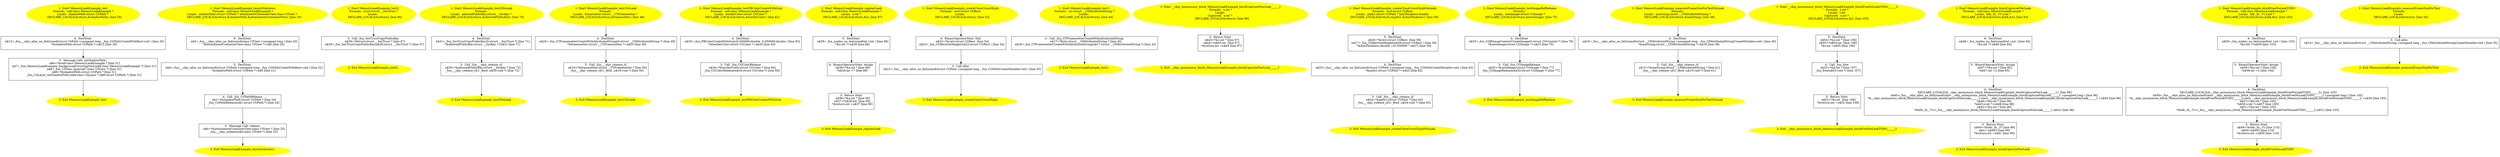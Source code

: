 /* @generated */
digraph iCFG {
"MemoryLeakExample_testinstance.a3ab62b668dc3bf532e12a4cacf53bb6_4" [label="4:  DeclStmt \n   n$13=_fun___objc_alloc_no_fail(sizeof(struct CGPath ):unsigned long ,_fun_CGPathCreateWithRect:void ) [line 30]\n  *&shadowPath:struct CGPath *=n$13 [line 29]\n " shape="box"]
	

	 "MemoryLeakExample_testinstance.a3ab62b668dc3bf532e12a4cacf53bb6_4" -> "MemoryLeakExample_testinstance.a3ab62b668dc3bf532e12a4cacf53bb6_3" ;
"MemoryLeakExample_testinstance.a3ab62b668dc3bf532e12a4cacf53bb6_3" [label="3:  Message Call: setShadowPath: \n   n$6=*&self:class MemoryLeakExample * [line 31]\n  n$7=_fun_MemoryLeakExample_backgroundCoveringView(n$6:class MemoryLeakExample *) [line 31]\n  n$8=_fun_UIView_layer(n$7:class UIView *) [line 31]\n  n$9=*&shadowPath:struct CGPath * [line 31]\n  _fun_CALayer_setShadowPath:(n$8:class CALayer *,n$9:struct CGPath *) [line 31]\n " shape="box"]
	

	 "MemoryLeakExample_testinstance.a3ab62b668dc3bf532e12a4cacf53bb6_3" -> "MemoryLeakExample_testinstance.a3ab62b668dc3bf532e12a4cacf53bb6_2" ;
"MemoryLeakExample_testinstance.a3ab62b668dc3bf532e12a4cacf53bb6_2" [label="2: Exit MemoryLeakExample_test \n  " color=yellow style=filled]
	

"MemoryLeakExample_testinstance.a3ab62b668dc3bf532e12a4cacf53bb6_1" [label="1: Start MemoryLeakExample_test\nFormals:  self:class MemoryLeakExample *\nLocals:  shadowPath:struct CGPath * \n   DECLARE_LOCALS(&return,&shadowPath); [line 28]\n " color=yellow style=filled]
	

	 "MemoryLeakExample_testinstance.a3ab62b668dc3bf532e12a4cacf53bb6_1" -> "MemoryLeakExample_testinstance.a3ab62b668dc3bf532e12a4cacf53bb6_4" ;
"MemoryLeakExample_layoutSubviewsinstance.85377f0341fbf7509915804a38247698_6" [label="6:  DeclStmt \n   n$5=_fun___objc_alloc_no_fail(sizeof(class UIView ):unsigned long ) [line 20]\n  *&attachmentContainerView:class UIView *=n$5 [line 20]\n " shape="box"]
	

	 "MemoryLeakExample_layoutSubviewsinstance.85377f0341fbf7509915804a38247698_6" -> "MemoryLeakExample_layoutSubviewsinstance.85377f0341fbf7509915804a38247698_5" ;
"MemoryLeakExample_layoutSubviewsinstance.85377f0341fbf7509915804a38247698_5" [label="5:  DeclStmt \n   n$4=_fun___objc_alloc_no_fail(sizeof(struct CGPath ):unsigned long ,_fun_CGPathCreateWithRect:void ) [line 22]\n  *&shadowPath:struct CGPath *=n$4 [line 21]\n " shape="box"]
	

	 "MemoryLeakExample_layoutSubviewsinstance.85377f0341fbf7509915804a38247698_5" -> "MemoryLeakExample_layoutSubviewsinstance.85377f0341fbf7509915804a38247698_4" ;
"MemoryLeakExample_layoutSubviewsinstance.85377f0341fbf7509915804a38247698_4" [label="4:  Call _fun_CGPathRelease \n   n$1=*&shadowPath:struct CGPath * [line 24]\n  _fun_CGPathRelease(n$1:struct CGPath *) [line 24]\n " shape="box"]
	

	 "MemoryLeakExample_layoutSubviewsinstance.85377f0341fbf7509915804a38247698_4" -> "MemoryLeakExample_layoutSubviewsinstance.85377f0341fbf7509915804a38247698_3" ;
"MemoryLeakExample_layoutSubviewsinstance.85377f0341fbf7509915804a38247698_3" [label="3:  Message Call: release \n   n$0=*&attachmentContainerView:class UIView * [line 25]\n  _fun___objc_release(n$0:class UIView *) [line 25]\n " shape="box"]
	

	 "MemoryLeakExample_layoutSubviewsinstance.85377f0341fbf7509915804a38247698_3" -> "MemoryLeakExample_layoutSubviewsinstance.85377f0341fbf7509915804a38247698_2" ;
"MemoryLeakExample_layoutSubviewsinstance.85377f0341fbf7509915804a38247698_2" [label="2: Exit MemoryLeakExample_layoutSubviews \n  " color=yellow style=filled]
	

"MemoryLeakExample_layoutSubviewsinstance.85377f0341fbf7509915804a38247698_1" [label="1: Start MemoryLeakExample_layoutSubviews\nFormals:  self:class MemoryLeakExample *\nLocals:  shadowPath:struct CGPath * attachmentContainerView:class UIView * \n   DECLARE_LOCALS(&return,&shadowPath,&attachmentContainerView); [line 19]\n " color=yellow style=filled]
	

	 "MemoryLeakExample_layoutSubviewsinstance.85377f0341fbf7509915804a38247698_1" -> "MemoryLeakExample_layoutSubviewsinstance.85377f0341fbf7509915804a38247698_6" ;
"MemoryLeakExample_test2:class.b0019fdb83e80d9d1c6397126df1e597_3" [label="3:  Call _fun_SecTrustCopyPublicKey \n   n$28=*&trust:struct __SecTrust * [line 67]\n  n$29=_fun_SecTrustCopyPublicKey(n$28:struct __SecTrust *) [line 67]\n " shape="box"]
	

	 "MemoryLeakExample_test2:class.b0019fdb83e80d9d1c6397126df1e597_3" -> "MemoryLeakExample_test2:class.b0019fdb83e80d9d1c6397126df1e597_2" ;
"MemoryLeakExample_test2:class.b0019fdb83e80d9d1c6397126df1e597_2" [label="2: Exit MemoryLeakExample_test2: \n  " color=yellow style=filled]
	

"MemoryLeakExample_test2:class.b0019fdb83e80d9d1c6397126df1e597_1" [label="1: Start MemoryLeakExample_test2:\nFormals:  trust:struct __SecTrust *\nLocals:  \n   DECLARE_LOCALS(&return); [line 66]\n " color=yellow style=filled]
	

	 "MemoryLeakExample_test2:class.b0019fdb83e80d9d1c6397126df1e597_1" -> "MemoryLeakExample_test2:class.b0019fdb83e80d9d1c6397126df1e597_3" ;
"MemoryLeakExample_test2NoLeakclass.0825e0fc91a93c8681acc2052c9cfcc5_4" [label="4:  DeclStmt \n   n$31=_fun_SecTrustCopyPublicKey(0:struct __SecTrust *) [line 71]\n  *&allowedPublicKey:struct __SecKey *=n$31 [line 71]\n " shape="box"]
	

	 "MemoryLeakExample_test2NoLeakclass.0825e0fc91a93c8681acc2052c9cfcc5_4" -> "MemoryLeakExample_test2NoLeakclass.0825e0fc91a93c8681acc2052c9cfcc5_3" ;
"MemoryLeakExample_test2NoLeakclass.0825e0fc91a93c8681acc2052c9cfcc5_3" [label="3:  Call _fun___objc_release_cf \n   n$30=*&allowedPublicKey:struct __SecKey * [line 72]\n  _fun___objc_release_cf(1:_Bool ,n$30:void *) [line 72]\n " shape="box"]
	

	 "MemoryLeakExample_test2NoLeakclass.0825e0fc91a93c8681acc2052c9cfcc5_3" -> "MemoryLeakExample_test2NoLeakclass.0825e0fc91a93c8681acc2052c9cfcc5_2" ;
"MemoryLeakExample_test2NoLeakclass.0825e0fc91a93c8681acc2052c9cfcc5_2" [label="2: Exit MemoryLeakExample_test2NoLeak \n  " color=yellow style=filled]
	

"MemoryLeakExample_test2NoLeakclass.0825e0fc91a93c8681acc2052c9cfcc5_1" [label="1: Start MemoryLeakExample_test2NoLeak\nFormals: \nLocals:  allowedPublicKey:struct __SecKey * \n   DECLARE_LOCALS(&return,&allowedPublicKey); [line 70]\n " color=yellow style=filled]
	

	 "MemoryLeakExample_test2NoLeakclass.0825e0fc91a93c8681acc2052c9cfcc5_1" -> "MemoryLeakExample_test2NoLeakclass.0825e0fc91a93c8681acc2052c9cfcc5_4" ;
"MemoryLeakExample_test1NoLeakclass.156ea33c9941263cbf098462a5107c3b_4" [label="4:  DeclStmt \n   n$20=_fun_CTFramesetterCreateWithAttributedString(0:struct __CFAttributedString *) [line 49]\n  *&framesetter:struct __CTFramesetter *=n$20 [line 49]\n " shape="box"]
	

	 "MemoryLeakExample_test1NoLeakclass.156ea33c9941263cbf098462a5107c3b_4" -> "MemoryLeakExample_test1NoLeakclass.156ea33c9941263cbf098462a5107c3b_3" ;
"MemoryLeakExample_test1NoLeakclass.156ea33c9941263cbf098462a5107c3b_3" [label="3:  Call _fun___objc_release_cf \n   n$19=*&framesetter:struct __CTFramesetter * [line 50]\n  _fun___objc_release_cf(1:_Bool ,n$19:void *) [line 50]\n " shape="box"]
	

	 "MemoryLeakExample_test1NoLeakclass.156ea33c9941263cbf098462a5107c3b_3" -> "MemoryLeakExample_test1NoLeakclass.156ea33c9941263cbf098462a5107c3b_2" ;
"MemoryLeakExample_test1NoLeakclass.156ea33c9941263cbf098462a5107c3b_2" [label="2: Exit MemoryLeakExample_test1NoLeak \n  " color=yellow style=filled]
	

"MemoryLeakExample_test1NoLeakclass.156ea33c9941263cbf098462a5107c3b_1" [label="1: Start MemoryLeakExample_test1NoLeak\nFormals: \nLocals:  framesetter:struct __CTFramesetter * \n   DECLARE_LOCALS(&return,&framesetter); [line 48]\n " color=yellow style=filled]
	

	 "MemoryLeakExample_test1NoLeakclass.156ea33c9941263cbf098462a5107c3b_1" -> "MemoryLeakExample_test1NoLeakclass.156ea33c9941263cbf098462a5107c3b_4" ;
"MemoryLeakExample_testFBColorCreateWithGrayinstance.083cd934a0878e898d518d12db0f2446_4" [label="4:  DeclStmt \n   n$35=_fun_FBColorCreateWithGray(0.000000:double ,0.300000:double ) [line 83]\n  *&borderColor:struct CGColor *=n$35 [line 83]\n " shape="box"]
	

	 "MemoryLeakExample_testFBColorCreateWithGrayinstance.083cd934a0878e898d518d12db0f2446_4" -> "MemoryLeakExample_testFBColorCreateWithGrayinstance.083cd934a0878e898d518d12db0f2446_3" ;
"MemoryLeakExample_testFBColorCreateWithGrayinstance.083cd934a0878e898d518d12db0f2446_3" [label="3:  Call _fun_CGColorRelease \n   n$34=*&borderColor:struct CGColor * [line 84]\n  _fun_CGColorRelease(n$34:struct CGColor *) [line 84]\n " shape="box"]
	

	 "MemoryLeakExample_testFBColorCreateWithGrayinstance.083cd934a0878e898d518d12db0f2446_3" -> "MemoryLeakExample_testFBColorCreateWithGrayinstance.083cd934a0878e898d518d12db0f2446_2" ;
"MemoryLeakExample_testFBColorCreateWithGrayinstance.083cd934a0878e898d518d12db0f2446_2" [label="2: Exit MemoryLeakExample_testFBColorCreateWithGray \n  " color=yellow style=filled]
	

"MemoryLeakExample_testFBColorCreateWithGrayinstance.083cd934a0878e898d518d12db0f2446_1" [label="1: Start MemoryLeakExample_testFBColorCreateWithGray\nFormals:  self:class MemoryLeakExample *\nLocals:  borderColor:struct CGColor * \n   DECLARE_LOCALS(&return,&borderColor); [line 82]\n " color=yellow style=filled]
	

	 "MemoryLeakExample_testFBColorCreateWithGrayinstance.083cd934a0878e898d518d12db0f2446_1" -> "MemoryLeakExample_testFBColorCreateWithGrayinstance.083cd934a0878e898d518d12db0f2446_4" ;
"MemoryLeakExample_regularLeakinstance.e323082cb5daa556c97cceddf16be577_5" [label="5:  DeclStmt \n   n$39=_fun_malloc_no_fail(sizeof(int ):int ) [line 88]\n  *&x:int *=n$39 [line 88]\n " shape="box"]
	

	 "MemoryLeakExample_regularLeakinstance.e323082cb5daa556c97cceddf16be577_5" -> "MemoryLeakExample_regularLeakinstance.e323082cb5daa556c97cceddf16be577_4" ;
"MemoryLeakExample_regularLeakinstance.e323082cb5daa556c97cceddf16be577_4" [label="4:  BinaryOperatorStmt: Assign \n   n$38=*&x:int * [line 89]\n  *n$38:int =7 [line 89]\n " shape="box"]
	

	 "MemoryLeakExample_regularLeakinstance.e323082cb5daa556c97cceddf16be577_4" -> "MemoryLeakExample_regularLeakinstance.e323082cb5daa556c97cceddf16be577_3" ;
"MemoryLeakExample_regularLeakinstance.e323082cb5daa556c97cceddf16be577_3" [label="3:  Return Stmt \n   n$36=*&x:int * [line 90]\n  n$37=*n$36:int  [line 90]\n  *&return:int =n$37 [line 90]\n " shape="box"]
	

	 "MemoryLeakExample_regularLeakinstance.e323082cb5daa556c97cceddf16be577_3" -> "MemoryLeakExample_regularLeakinstance.e323082cb5daa556c97cceddf16be577_2" ;
"MemoryLeakExample_regularLeakinstance.e323082cb5daa556c97cceddf16be577_2" [label="2: Exit MemoryLeakExample_regularLeak \n  " color=yellow style=filled]
	

"MemoryLeakExample_regularLeakinstance.e323082cb5daa556c97cceddf16be577_1" [label="1: Start MemoryLeakExample_regularLeak\nFormals:  self:class MemoryLeakExample *\nLocals:  x:int * \n   DECLARE_LOCALS(&return,&x); [line 87]\n " color=yellow style=filled]
	

	 "MemoryLeakExample_regularLeakinstance.e323082cb5daa556c97cceddf16be577_1" -> "MemoryLeakExample_regularLeakinstance.e323082cb5daa556c97cceddf16be577_5" ;
"MemoryLeakExample_createCloseCrossGlyph:class.7b7587a0c9fe7d9e78c80dea9e9e6e61_4" [label="4:  BinaryOperatorStmt: Mul \n   n$22=*&rect:struct CGRect  [line 54]\n  n$23=_fun_CGRectGetHeight(n$22:struct CGRect ) [line 54]\n " shape="box"]
	

	 "MemoryLeakExample_createCloseCrossGlyph:class.7b7587a0c9fe7d9e78c80dea9e9e6e61_4" -> "MemoryLeakExample_createCloseCrossGlyph:class.7b7587a0c9fe7d9e78c80dea9e9e6e61_3" ;
"MemoryLeakExample_createCloseCrossGlyph:class.7b7587a0c9fe7d9e78c80dea9e9e6e61_3" [label="3:  Call alloc \n   n$21=_fun___objc_alloc_no_fail(sizeof(struct CGPath ):unsigned long ,_fun_CGPathCreateMutable:void ) [line 55]\n " shape="box"]
	

	 "MemoryLeakExample_createCloseCrossGlyph:class.7b7587a0c9fe7d9e78c80dea9e9e6e61_3" -> "MemoryLeakExample_createCloseCrossGlyph:class.7b7587a0c9fe7d9e78c80dea9e9e6e61_2" ;
"MemoryLeakExample_createCloseCrossGlyph:class.7b7587a0c9fe7d9e78c80dea9e9e6e61_2" [label="2: Exit MemoryLeakExample_createCloseCrossGlyph: \n  " color=yellow style=filled]
	

"MemoryLeakExample_createCloseCrossGlyph:class.7b7587a0c9fe7d9e78c80dea9e9e6e61_1" [label="1: Start MemoryLeakExample_createCloseCrossGlyph:\nFormals:  rect:struct CGRect \nLocals:  \n   DECLARE_LOCALS(&return); [line 53]\n " color=yellow style=filled]
	

	 "MemoryLeakExample_createCloseCrossGlyph:class.7b7587a0c9fe7d9e78c80dea9e9e6e61_1" -> "MemoryLeakExample_createCloseCrossGlyph:class.7b7587a0c9fe7d9e78c80dea9e9e6e61_4" ;
"MemoryLeakExample_test1:class.feaf696419b86c08f5f3d02b4e536628_3" [label="3:  Call _fun_CTFramesetterCreateWithAttributedString \n   n$17=*&str:struct __CFAttributedString * [line 45]\n  n$18=_fun_CTFramesetterCreateWithAttributedString(n$17:struct __CFAttributedString *) [line 45]\n " shape="box"]
	

	 "MemoryLeakExample_test1:class.feaf696419b86c08f5f3d02b4e536628_3" -> "MemoryLeakExample_test1:class.feaf696419b86c08f5f3d02b4e536628_2" ;
"MemoryLeakExample_test1:class.feaf696419b86c08f5f3d02b4e536628_2" [label="2: Exit MemoryLeakExample_test1: \n  " color=yellow style=filled]
	

"MemoryLeakExample_test1:class.feaf696419b86c08f5f3d02b4e536628_1" [label="1: Start MemoryLeakExample_test1:\nFormals:  str:struct __CFAttributedString *\nLocals:  \n   DECLARE_LOCALS(&return); [line 44]\n " color=yellow style=filled]
	

	 "MemoryLeakExample_test1:class.feaf696419b86c08f5f3d02b4e536628_1" -> "MemoryLeakExample_test1:class.feaf696419b86c08f5f3d02b4e536628_3" ;
"__objc_anonymous_block_MemoryLeakExample_blockCapturedVarLeak______1.568a53eb7ba532f460d3cabf046ca2b1_3" [label="3:  Return Stmt \n   n$43=*&x:int * [line 97]\n  n$44=*n$43:int  [line 97]\n  *&return:int =n$44 [line 97]\n " shape="box"]
	

	 "__objc_anonymous_block_MemoryLeakExample_blockCapturedVarLeak______1.568a53eb7ba532f460d3cabf046ca2b1_3" -> "__objc_anonymous_block_MemoryLeakExample_blockCapturedVarLeak______1.568a53eb7ba532f460d3cabf046ca2b1_2" ;
"__objc_anonymous_block_MemoryLeakExample_blockCapturedVarLeak______1.568a53eb7ba532f460d3cabf046ca2b1_2" [label="2: Exit __objc_anonymous_block_MemoryLeakExample_blockCapturedVarLeak______1 \n  " color=yellow style=filled]
	

"__objc_anonymous_block_MemoryLeakExample_blockCapturedVarLeak______1.568a53eb7ba532f460d3cabf046ca2b1_1" [label="1: Start __objc_anonymous_block_MemoryLeakExample_blockCapturedVarLeak______1\nFormals:  x:int *\nLocals: \nCaptured:  x:int * \n   DECLARE_LOCALS(&return); [line 96]\n " color=yellow style=filled]
	

	 "__objc_anonymous_block_MemoryLeakExample_blockCapturedVarLeak______1.568a53eb7ba532f460d3cabf046ca2b1_1" -> "__objc_anonymous_block_MemoryLeakExample_blockCapturedVarLeak______1.568a53eb7ba532f460d3cabf046ca2b1_3" ;
"MemoryLeakExample_createCloseCrossGlyphNoLeak:class.83c3f3f34f1179aa94ad838216fee9da_5" [label="5:  DeclStmt \n   n$26=*&rect:struct CGRect  [line 59]\n  n$27=_fun_CGRectGetHeight(n$26:struct CGRect ) [line 59]\n  *&lineThickness:double =(0.200000 * n$27) [line 59]\n " shape="box"]
	

	 "MemoryLeakExample_createCloseCrossGlyphNoLeak:class.83c3f3f34f1179aa94ad838216fee9da_5" -> "MemoryLeakExample_createCloseCrossGlyphNoLeak:class.83c3f3f34f1179aa94ad838216fee9da_4" ;
"MemoryLeakExample_createCloseCrossGlyphNoLeak:class.83c3f3f34f1179aa94ad838216fee9da_4" [label="4:  DeclStmt \n   n$25=_fun___objc_alloc_no_fail(sizeof(struct CGPath ):unsigned long ,_fun_CGPathCreateMutable:void ) [line 62]\n  *&path1:struct CGPath *=n$25 [line 62]\n " shape="box"]
	

	 "MemoryLeakExample_createCloseCrossGlyphNoLeak:class.83c3f3f34f1179aa94ad838216fee9da_4" -> "MemoryLeakExample_createCloseCrossGlyphNoLeak:class.83c3f3f34f1179aa94ad838216fee9da_3" ;
"MemoryLeakExample_createCloseCrossGlyphNoLeak:class.83c3f3f34f1179aa94ad838216fee9da_3" [label="3:  Call _fun___objc_release_cf \n   n$24=*&path1:struct CGPath * [line 63]\n  _fun___objc_release_cf(1:_Bool ,n$24:void *) [line 63]\n " shape="box"]
	

	 "MemoryLeakExample_createCloseCrossGlyphNoLeak:class.83c3f3f34f1179aa94ad838216fee9da_3" -> "MemoryLeakExample_createCloseCrossGlyphNoLeak:class.83c3f3f34f1179aa94ad838216fee9da_2" ;
"MemoryLeakExample_createCloseCrossGlyphNoLeak:class.83c3f3f34f1179aa94ad838216fee9da_2" [label="2: Exit MemoryLeakExample_createCloseCrossGlyphNoLeak: \n  " color=yellow style=filled]
	

"MemoryLeakExample_createCloseCrossGlyphNoLeak:class.83c3f3f34f1179aa94ad838216fee9da_1" [label="1: Start MemoryLeakExample_createCloseCrossGlyphNoLeak:\nFormals:  rect:struct CGRect \nLocals:  path1:struct CGPath * lineThickness:double  \n   DECLARE_LOCALS(&return,&path1,&lineThickness); [line 58]\n " color=yellow style=filled]
	

	 "MemoryLeakExample_createCloseCrossGlyphNoLeak:class.83c3f3f34f1179aa94ad838216fee9da_1" -> "MemoryLeakExample_createCloseCrossGlyphNoLeak:class.83c3f3f34f1179aa94ad838216fee9da_5" ;
"MemoryLeakExample_testImageRefReleaseclass.80dd86920d71314262f50659c4077205_4" [label="4:  DeclStmt \n   n$33=_fun_CGBitmapContextCreateImage(0:struct CGContext *) [line 76]\n  *&newImage:struct CGImage *=n$33 [line 76]\n " shape="box"]
	

	 "MemoryLeakExample_testImageRefReleaseclass.80dd86920d71314262f50659c4077205_4" -> "MemoryLeakExample_testImageRefReleaseclass.80dd86920d71314262f50659c4077205_3" ;
"MemoryLeakExample_testImageRefReleaseclass.80dd86920d71314262f50659c4077205_3" [label="3:  Call _fun_CGImageRelease \n   n$32=*&newImage:struct CGImage * [line 77]\n  _fun_CGImageRelease(n$32:struct CGImage *) [line 77]\n " shape="box"]
	

	 "MemoryLeakExample_testImageRefReleaseclass.80dd86920d71314262f50659c4077205_3" -> "MemoryLeakExample_testImageRefReleaseclass.80dd86920d71314262f50659c4077205_2" ;
"MemoryLeakExample_testImageRefReleaseclass.80dd86920d71314262f50659c4077205_2" [label="2: Exit MemoryLeakExample_testImageRefRelease \n  " color=yellow style=filled]
	

"MemoryLeakExample_testImageRefReleaseclass.80dd86920d71314262f50659c4077205_1" [label="1: Start MemoryLeakExample_testImageRefRelease\nFormals: \nLocals:  newImage:struct CGImage * \n   DECLARE_LOCALS(&return,&newImage); [line 75]\n " color=yellow style=filled]
	

	 "MemoryLeakExample_testImageRefReleaseclass.80dd86920d71314262f50659c4077205_1" -> "MemoryLeakExample_testImageRefReleaseclass.80dd86920d71314262f50659c4077205_4" ;
"MemoryLeakExample_measureFrameSizeForTextNoLeakclass.eac96ff95936dc577f095f3b1b07937e_4" [label="4:  DeclStmt \n   n$16=_fun___objc_alloc_no_fail(sizeof(struct __CFAttributedString ):unsigned long ,_fun_CFAttributedStringCreateMutable:void ) [line 40]\n  *&maString:struct __CFAttributedString *=n$16 [line 39]\n " shape="box"]
	

	 "MemoryLeakExample_measureFrameSizeForTextNoLeakclass.eac96ff95936dc577f095f3b1b07937e_4" -> "MemoryLeakExample_measureFrameSizeForTextNoLeakclass.eac96ff95936dc577f095f3b1b07937e_3" ;
"MemoryLeakExample_measureFrameSizeForTextNoLeakclass.eac96ff95936dc577f095f3b1b07937e_3" [label="3:  Call _fun___objc_release_cf \n   n$15=*&maString:struct __CFAttributedString * [line 41]\n  _fun___objc_release_cf(1:_Bool ,n$15:void *) [line 41]\n " shape="box"]
	

	 "MemoryLeakExample_measureFrameSizeForTextNoLeakclass.eac96ff95936dc577f095f3b1b07937e_3" -> "MemoryLeakExample_measureFrameSizeForTextNoLeakclass.eac96ff95936dc577f095f3b1b07937e_2" ;
"MemoryLeakExample_measureFrameSizeForTextNoLeakclass.eac96ff95936dc577f095f3b1b07937e_2" [label="2: Exit MemoryLeakExample_measureFrameSizeForTextNoLeak \n  " color=yellow style=filled]
	

"MemoryLeakExample_measureFrameSizeForTextNoLeakclass.eac96ff95936dc577f095f3b1b07937e_1" [label="1: Start MemoryLeakExample_measureFrameSizeForTextNoLeak\nFormals: \nLocals:  maString:struct __CFAttributedString * \n   DECLARE_LOCALS(&return,&maString); [line 38]\n " color=yellow style=filled]
	

	 "MemoryLeakExample_measureFrameSizeForTextNoLeakclass.eac96ff95936dc577f095f3b1b07937e_1" -> "MemoryLeakExample_measureFrameSizeForTextNoLeakclass.eac96ff95936dc577f095f3b1b07937e_4" ;
"__objc_anonymous_block_MemoryLeakExample_blockFreeNoLeakTODO______2.bd7ef2b4ce24013b799557ec57c8b268_5" [label="5:  DeclStmt \n   n$54=*&x:int * [line 106]\n  n$55=*n$54:int  [line 106]\n  *&i:int =n$55 [line 106]\n " shape="box"]
	

	 "__objc_anonymous_block_MemoryLeakExample_blockFreeNoLeakTODO______2.bd7ef2b4ce24013b799557ec57c8b268_5" -> "__objc_anonymous_block_MemoryLeakExample_blockFreeNoLeakTODO______2.bd7ef2b4ce24013b799557ec57c8b268_4" ;
"__objc_anonymous_block_MemoryLeakExample_blockFreeNoLeakTODO______2.bd7ef2b4ce24013b799557ec57c8b268_4" [label="4:  Call _fun_free \n   n$53=*&x:int * [line 107]\n  _fun_free(n$53:void *) [line 107]\n " shape="box"]
	

	 "__objc_anonymous_block_MemoryLeakExample_blockFreeNoLeakTODO______2.bd7ef2b4ce24013b799557ec57c8b268_4" -> "__objc_anonymous_block_MemoryLeakExample_blockFreeNoLeakTODO______2.bd7ef2b4ce24013b799557ec57c8b268_3" ;
"__objc_anonymous_block_MemoryLeakExample_blockFreeNoLeakTODO______2.bd7ef2b4ce24013b799557ec57c8b268_3" [label="3:  Return Stmt \n   n$52=*&i:int  [line 108]\n  *&return:int =n$52 [line 108]\n " shape="box"]
	

	 "__objc_anonymous_block_MemoryLeakExample_blockFreeNoLeakTODO______2.bd7ef2b4ce24013b799557ec57c8b268_3" -> "__objc_anonymous_block_MemoryLeakExample_blockFreeNoLeakTODO______2.bd7ef2b4ce24013b799557ec57c8b268_2" ;
"__objc_anonymous_block_MemoryLeakExample_blockFreeNoLeakTODO______2.bd7ef2b4ce24013b799557ec57c8b268_2" [label="2: Exit __objc_anonymous_block_MemoryLeakExample_blockFreeNoLeakTODO______2 \n  " color=yellow style=filled]
	

"__objc_anonymous_block_MemoryLeakExample_blockFreeNoLeakTODO______2.bd7ef2b4ce24013b799557ec57c8b268_1" [label="1: Start __objc_anonymous_block_MemoryLeakExample_blockFreeNoLeakTODO______2\nFormals:  x:int *\nLocals:  i:int \nCaptured:  x:int * \n   DECLARE_LOCALS(&return,&i); [line 105]\n " color=yellow style=filled]
	

	 "__objc_anonymous_block_MemoryLeakExample_blockFreeNoLeakTODO______2.bd7ef2b4ce24013b799557ec57c8b268_1" -> "__objc_anonymous_block_MemoryLeakExample_blockFreeNoLeakTODO______2.bd7ef2b4ce24013b799557ec57c8b268_5" ;
"MemoryLeakExample_blockCapturedVarLeakinstance.5b1c5f02ed167173eac019ceffa7b844_6" [label="6:  DeclStmt \n   n$48=_fun_malloc_no_fail(sizeof(int ):int ) [line 94]\n  *&x:int *=n$48 [line 94]\n " shape="box"]
	

	 "MemoryLeakExample_blockCapturedVarLeakinstance.5b1c5f02ed167173eac019ceffa7b844_6" -> "MemoryLeakExample_blockCapturedVarLeakinstance.5b1c5f02ed167173eac019ceffa7b844_5" ;
"MemoryLeakExample_blockCapturedVarLeakinstance.5b1c5f02ed167173eac019ceffa7b844_5" [label="5:  BinaryOperatorStmt: Assign \n   n$47=*&x:int * [line 95]\n  *n$47:int =2 [line 95]\n " shape="box"]
	

	 "MemoryLeakExample_blockCapturedVarLeakinstance.5b1c5f02ed167173eac019ceffa7b844_5" -> "MemoryLeakExample_blockCapturedVarLeakinstance.5b1c5f02ed167173eac019ceffa7b844_4" ;
"MemoryLeakExample_blockCapturedVarLeakinstance.5b1c5f02ed167173eac019ceffa7b844_4" [label="4:  DeclStmt \n   DECLARE_LOCALS(&__objc_anonymous_block_MemoryLeakExample_blockCapturedVarLeak______1); [line 96]\n  n$45=_fun___objc_alloc_no_fail(sizeof(class __objc_anonymous_block_MemoryLeakExample_blockCapturedVarLeak______1 ):unsigned long ) [line 96]\n  *&__objc_anonymous_block_MemoryLeakExample_blockCapturedVarLeak______1:class __objc_anonymous_block_MemoryLeakExample_blockCapturedVarLeak______1 =n$45 [line 96]\n  n$46=*&x:int * [line 96]\n  *n$45.x:int *=n$46 [line 96]\n  n$42=*&x:int * [line 96]\n  *&blk:_fn_ (*)=(_fun___objc_anonymous_block_MemoryLeakExample_blockCapturedVarLeak______1,n$42) [line 96]\n " shape="box"]
	

	 "MemoryLeakExample_blockCapturedVarLeakinstance.5b1c5f02ed167173eac019ceffa7b844_4" -> "MemoryLeakExample_blockCapturedVarLeakinstance.5b1c5f02ed167173eac019ceffa7b844_3" ;
"MemoryLeakExample_blockCapturedVarLeakinstance.5b1c5f02ed167173eac019ceffa7b844_3" [label="3:  Return Stmt \n   n$40=*&blk:_fn_ (*) [line 99]\n  n$41=n$40() [line 99]\n  *&return:int =n$41 [line 99]\n " shape="box"]
	

	 "MemoryLeakExample_blockCapturedVarLeakinstance.5b1c5f02ed167173eac019ceffa7b844_3" -> "MemoryLeakExample_blockCapturedVarLeakinstance.5b1c5f02ed167173eac019ceffa7b844_2" ;
"MemoryLeakExample_blockCapturedVarLeakinstance.5b1c5f02ed167173eac019ceffa7b844_2" [label="2: Exit MemoryLeakExample_blockCapturedVarLeak \n  " color=yellow style=filled]
	

"MemoryLeakExample_blockCapturedVarLeakinstance.5b1c5f02ed167173eac019ceffa7b844_1" [label="1: Start MemoryLeakExample_blockCapturedVarLeak\nFormals:  self:class MemoryLeakExample *\nLocals:  blk:_fn_ (*) x:int * \n   DECLARE_LOCALS(&return,&blk,&x); [line 93]\n " color=yellow style=filled]
	

	 "MemoryLeakExample_blockCapturedVarLeakinstance.5b1c5f02ed167173eac019ceffa7b844_1" -> "MemoryLeakExample_blockCapturedVarLeakinstance.5b1c5f02ed167173eac019ceffa7b844_6" ;
"MemoryLeakExample_blockFreeNoLeakTODOinstance.1252364d1e95a327d179808dad814ede_6" [label="6:  DeclStmt \n   n$59=_fun_malloc_no_fail(sizeof(int ):int ) [line 103]\n  *&x:int *=n$59 [line 103]\n " shape="box"]
	

	 "MemoryLeakExample_blockFreeNoLeakTODOinstance.1252364d1e95a327d179808dad814ede_6" -> "MemoryLeakExample_blockFreeNoLeakTODOinstance.1252364d1e95a327d179808dad814ede_5" ;
"MemoryLeakExample_blockFreeNoLeakTODOinstance.1252364d1e95a327d179808dad814ede_5" [label="5:  BinaryOperatorStmt: Assign \n   n$58=*&x:int * [line 104]\n  *n$58:int =2 [line 104]\n " shape="box"]
	

	 "MemoryLeakExample_blockFreeNoLeakTODOinstance.1252364d1e95a327d179808dad814ede_5" -> "MemoryLeakExample_blockFreeNoLeakTODOinstance.1252364d1e95a327d179808dad814ede_4" ;
"MemoryLeakExample_blockFreeNoLeakTODOinstance.1252364d1e95a327d179808dad814ede_4" [label="4:  DeclStmt \n   DECLARE_LOCALS(&__objc_anonymous_block_MemoryLeakExample_blockFreeNoLeakTODO______2); [line 105]\n  n$56=_fun___objc_alloc_no_fail(sizeof(class __objc_anonymous_block_MemoryLeakExample_blockFreeNoLeakTODO______2 ):unsigned long ) [line 105]\n  *&__objc_anonymous_block_MemoryLeakExample_blockFreeNoLeakTODO______2:class __objc_anonymous_block_MemoryLeakExample_blockFreeNoLeakTODO______2 =n$56 [line 105]\n  n$57=*&x:int * [line 105]\n  *n$56.x:int *=n$57 [line 105]\n  n$51=*&x:int * [line 105]\n  *&blk:_fn_ (*)=(_fun___objc_anonymous_block_MemoryLeakExample_blockFreeNoLeakTODO______2,n$51) [line 105]\n " shape="box"]
	

	 "MemoryLeakExample_blockFreeNoLeakTODOinstance.1252364d1e95a327d179808dad814ede_4" -> "MemoryLeakExample_blockFreeNoLeakTODOinstance.1252364d1e95a327d179808dad814ede_3" ;
"MemoryLeakExample_blockFreeNoLeakTODOinstance.1252364d1e95a327d179808dad814ede_3" [label="3:  Return Stmt \n   n$49=*&blk:_fn_ (*) [line 110]\n  n$50=n$49() [line 110]\n  *&return:int =n$50 [line 110]\n " shape="box"]
	

	 "MemoryLeakExample_blockFreeNoLeakTODOinstance.1252364d1e95a327d179808dad814ede_3" -> "MemoryLeakExample_blockFreeNoLeakTODOinstance.1252364d1e95a327d179808dad814ede_2" ;
"MemoryLeakExample_blockFreeNoLeakTODOinstance.1252364d1e95a327d179808dad814ede_2" [label="2: Exit MemoryLeakExample_blockFreeNoLeakTODO \n  " color=yellow style=filled]
	

"MemoryLeakExample_blockFreeNoLeakTODOinstance.1252364d1e95a327d179808dad814ede_1" [label="1: Start MemoryLeakExample_blockFreeNoLeakTODO\nFormals:  self:class MemoryLeakExample *\nLocals:  blk:_fn_ (*) x:int * \n   DECLARE_LOCALS(&return,&blk,&x); [line 102]\n " color=yellow style=filled]
	

	 "MemoryLeakExample_blockFreeNoLeakTODOinstance.1252364d1e95a327d179808dad814ede_1" -> "MemoryLeakExample_blockFreeNoLeakTODOinstance.1252364d1e95a327d179808dad814ede_6" ;
"MemoryLeakExample_measureFrameSizeForTextclass.cd828b1bed64e760c4f3e5d67a2bb838_3" [label="3:  Call alloc \n   n$14=_fun___objc_alloc_no_fail(sizeof(struct __CFAttributedString ):unsigned long ,_fun_CFAttributedStringCreateMutable:void ) [line 35]\n " shape="box"]
	

	 "MemoryLeakExample_measureFrameSizeForTextclass.cd828b1bed64e760c4f3e5d67a2bb838_3" -> "MemoryLeakExample_measureFrameSizeForTextclass.cd828b1bed64e760c4f3e5d67a2bb838_2" ;
"MemoryLeakExample_measureFrameSizeForTextclass.cd828b1bed64e760c4f3e5d67a2bb838_2" [label="2: Exit MemoryLeakExample_measureFrameSizeForText \n  " color=yellow style=filled]
	

"MemoryLeakExample_measureFrameSizeForTextclass.cd828b1bed64e760c4f3e5d67a2bb838_1" [label="1: Start MemoryLeakExample_measureFrameSizeForText\nFormals: \nLocals:  \n   DECLARE_LOCALS(&return); [line 34]\n " color=yellow style=filled]
	

	 "MemoryLeakExample_measureFrameSizeForTextclass.cd828b1bed64e760c4f3e5d67a2bb838_1" -> "MemoryLeakExample_measureFrameSizeForTextclass.cd828b1bed64e760c4f3e5d67a2bb838_3" ;
}
